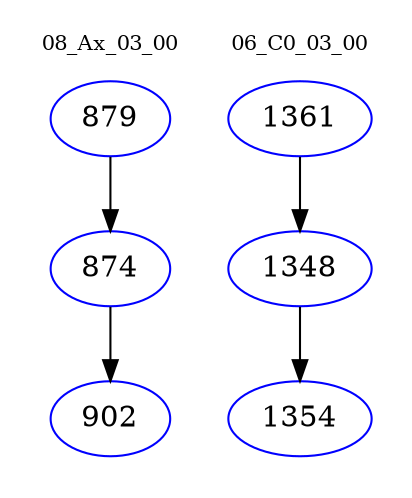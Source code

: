 digraph{
subgraph cluster_0 {
color = white
label = "08_Ax_03_00";
fontsize=10;
T0_879 [label="879", color="blue"]
T0_879 -> T0_874 [color="black"]
T0_874 [label="874", color="blue"]
T0_874 -> T0_902 [color="black"]
T0_902 [label="902", color="blue"]
}
subgraph cluster_1 {
color = white
label = "06_C0_03_00";
fontsize=10;
T1_1361 [label="1361", color="blue"]
T1_1361 -> T1_1348 [color="black"]
T1_1348 [label="1348", color="blue"]
T1_1348 -> T1_1354 [color="black"]
T1_1354 [label="1354", color="blue"]
}
}
